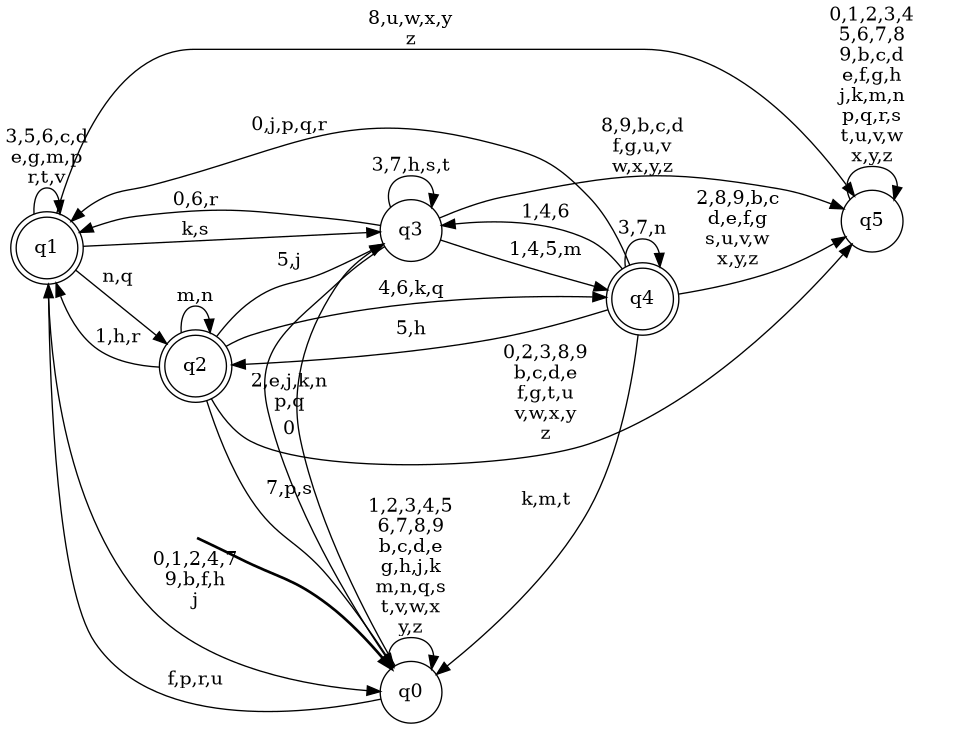 digraph BlueStar {
__start0 [style = invis, shape = none, label = "", width = 0, height = 0];

rankdir=LR;
size="8,5";

s0 [style="filled", color="black", fillcolor="white" shape="circle", label="q0"];
s1 [style="rounded,filled", color="black", fillcolor="white" shape="doublecircle", label="q1"];
s2 [style="rounded,filled", color="black", fillcolor="white" shape="doublecircle", label="q2"];
s3 [style="filled", color="black", fillcolor="white" shape="circle", label="q3"];
s4 [style="rounded,filled", color="black", fillcolor="white" shape="doublecircle", label="q4"];
s5 [style="filled", color="black", fillcolor="white" shape="circle", label="q5"];
subgraph cluster_main { 
	graph [pad=".75", ranksep="0.15", nodesep="0.15"];
	 style=invis; 
	__start0 -> s0 [penwidth=2];
}
s0 -> s0 [label="1,2,3,4,5\n6,7,8,9\nb,c,d,e\ng,h,j,k\nm,n,q,s\nt,v,w,x\ny,z"];
s0 -> s1 [label="f,p,r,u"];
s0 -> s3 [label="0"];
s1 -> s0 [label="0,1,2,4,7\n9,b,f,h\nj"];
s1 -> s1 [label="3,5,6,c,d\ne,g,m,p\nr,t,v"];
s1 -> s2 [label="n,q"];
s1 -> s3 [label="k,s"];
s1 -> s5 [label="8,u,w,x,y\nz"];
s2 -> s0 [label="7,p,s"];
s2 -> s1 [label="1,h,r"];
s2 -> s2 [label="m,n"];
s2 -> s3 [label="5,j"];
s2 -> s4 [label="4,6,k,q"];
s2 -> s5 [label="0,2,3,8,9\nb,c,d,e\nf,g,t,u\nv,w,x,y\nz"];
s3 -> s0 [label="2,e,j,k,n\np,q"];
s3 -> s1 [label="0,6,r"];
s3 -> s3 [label="3,7,h,s,t"];
s3 -> s4 [label="1,4,5,m"];
s3 -> s5 [label="8,9,b,c,d\nf,g,u,v\nw,x,y,z"];
s4 -> s0 [label="k,m,t"];
s4 -> s1 [label="0,j,p,q,r"];
s4 -> s2 [label="5,h"];
s4 -> s3 [label="1,4,6"];
s4 -> s4 [label="3,7,n"];
s4 -> s5 [label="2,8,9,b,c\nd,e,f,g\ns,u,v,w\nx,y,z"];
s5 -> s5 [label="0,1,2,3,4\n5,6,7,8\n9,b,c,d\ne,f,g,h\nj,k,m,n\np,q,r,s\nt,u,v,w\nx,y,z"];

}